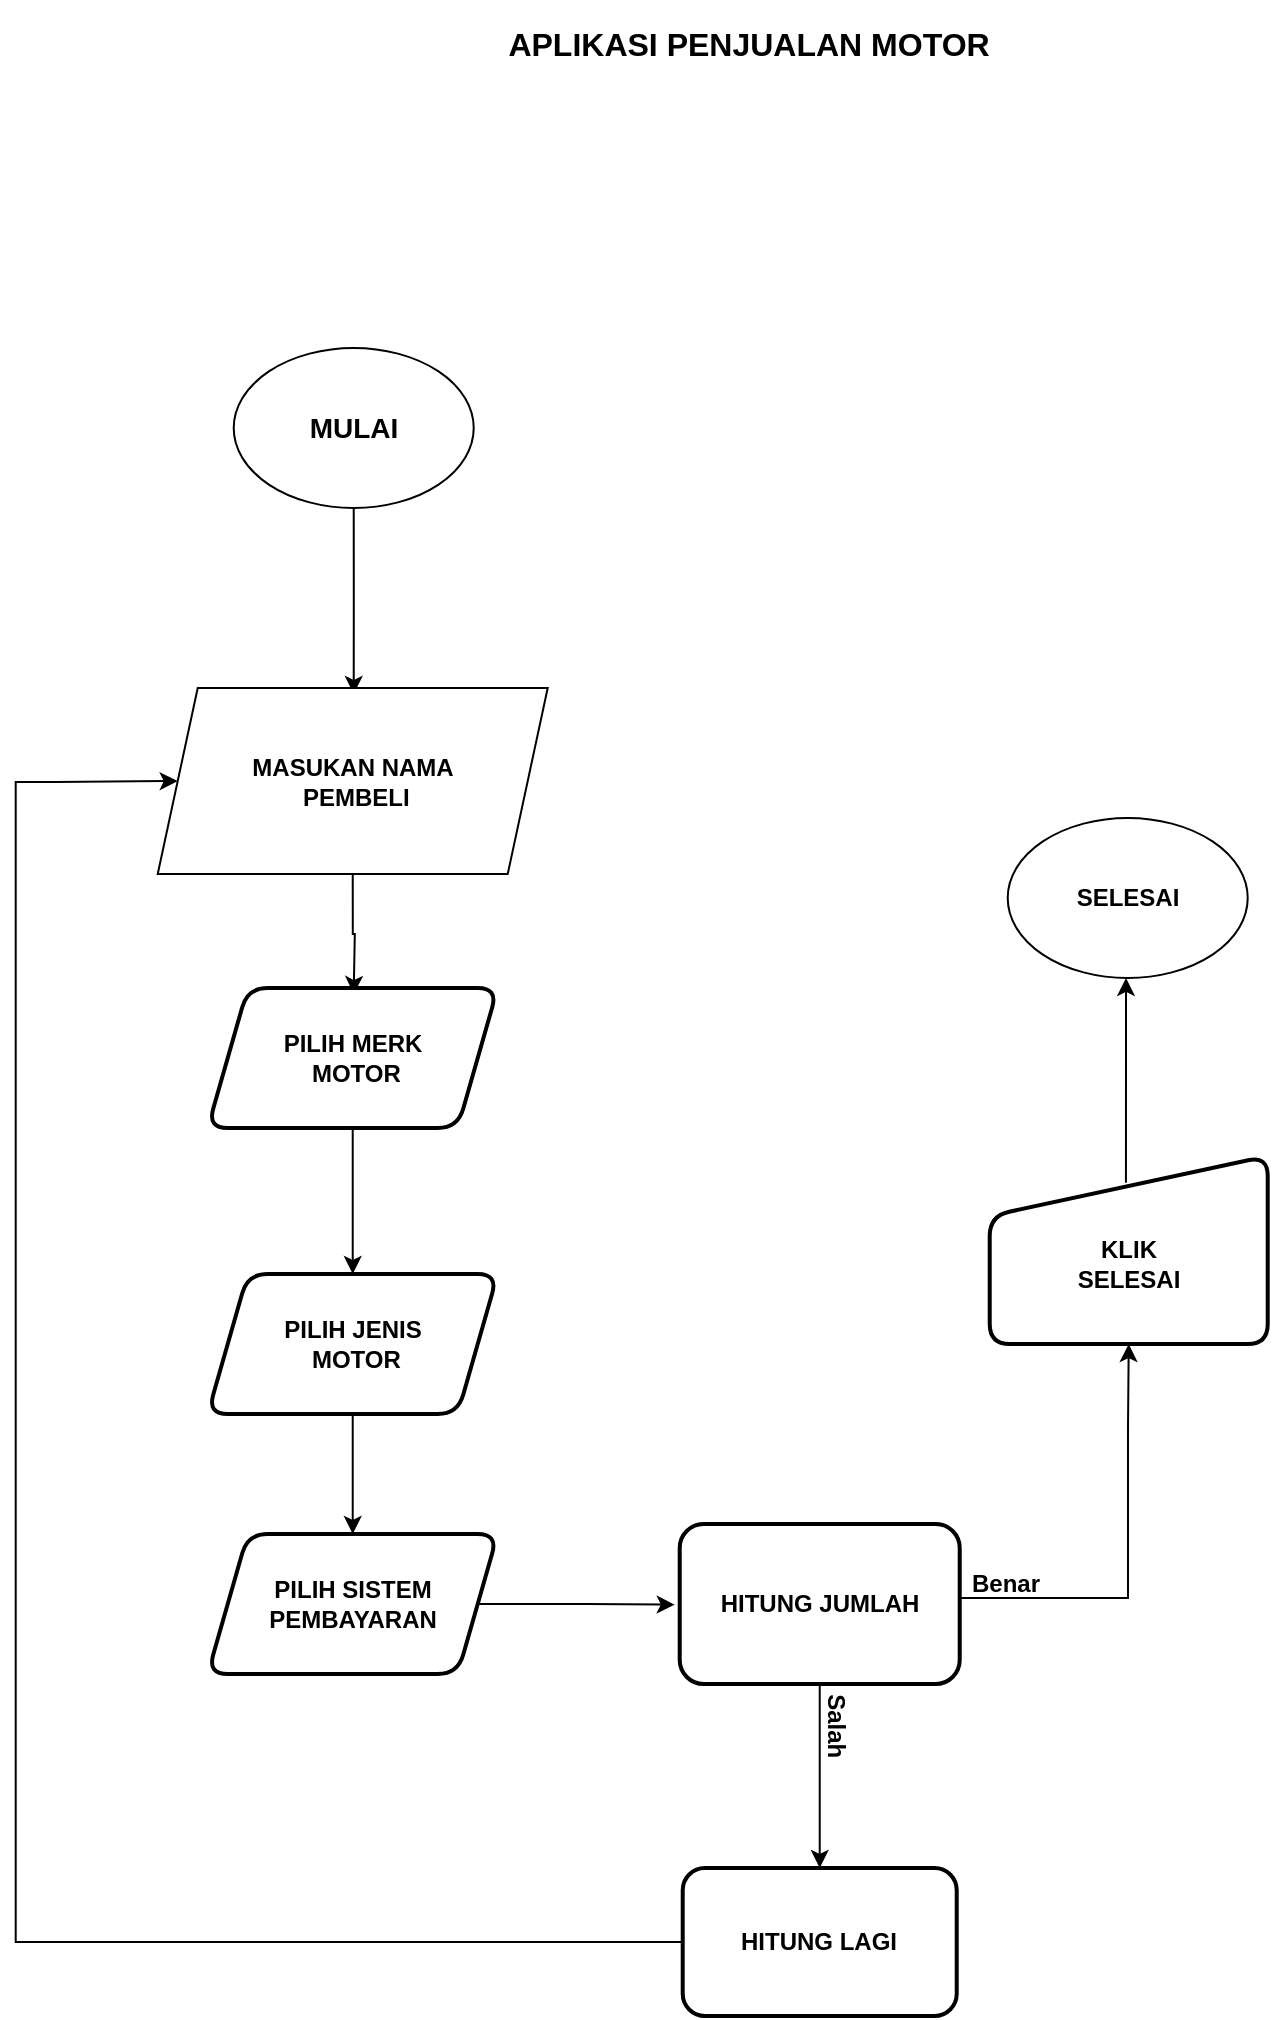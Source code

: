 <mxfile version="21.3.8" type="device">
  <diagram name="Halaman-1" id="N1zLwEHJko81X42-4zVS">
    <mxGraphModel dx="880" dy="405" grid="0" gridSize="10" guides="1" tooltips="1" connect="1" arrows="1" fold="1" page="1" pageScale="1" pageWidth="1169" pageHeight="827" math="0" shadow="0">
      <root>
        <mxCell id="0" />
        <mxCell id="1" parent="0" />
        <mxCell id="cGeWv-AaJDgarq9IzG6w-9" value="&lt;font style=&quot;font-size: 16px;&quot;&gt;APLIKASI PENJUALAN MOTOR&lt;/font&gt;" style="text;strokeColor=none;fillColor=none;html=1;fontSize=24;fontStyle=1;verticalAlign=middle;align=center;rounded=0;shadow=0;" vertex="1" parent="1">
          <mxGeometry x="430" y="7" width="388" height="40" as="geometry" />
        </mxCell>
        <mxCell id="cGeWv-AaJDgarq9IzG6w-13" style="edgeStyle=orthogonalEdgeStyle;rounded=0;orthogonalLoop=1;jettySize=auto;html=1;exitX=0.5;exitY=1;exitDx=0;exitDy=0;" edge="1" parent="1" source="cGeWv-AaJDgarq9IzG6w-11">
          <mxGeometry relative="1" as="geometry">
            <mxPoint x="426.86" y="354" as="targetPoint" />
          </mxGeometry>
        </mxCell>
        <mxCell id="cGeWv-AaJDgarq9IzG6w-11" value="&lt;b&gt;&lt;font style=&quot;font-size: 14px;&quot;&gt;MULAI&lt;/font&gt;&lt;/b&gt;" style="ellipse;whiteSpace=wrap;html=1;" vertex="1" parent="1">
          <mxGeometry x="366.86" y="181" width="120" height="80" as="geometry" />
        </mxCell>
        <mxCell id="cGeWv-AaJDgarq9IzG6w-15" style="edgeStyle=orthogonalEdgeStyle;rounded=0;orthogonalLoop=1;jettySize=auto;html=1;exitX=0.5;exitY=1;exitDx=0;exitDy=0;" edge="1" parent="1" source="cGeWv-AaJDgarq9IzG6w-14">
          <mxGeometry relative="1" as="geometry">
            <mxPoint x="426.86" y="504" as="targetPoint" />
          </mxGeometry>
        </mxCell>
        <mxCell id="cGeWv-AaJDgarq9IzG6w-14" value="&lt;b&gt;MASUKAN NAMA&lt;br&gt;&amp;nbsp;PEMBELI&lt;/b&gt;" style="shape=parallelogram;perimeter=parallelogramPerimeter;whiteSpace=wrap;html=1;fixedSize=1;gradientColor=none;strokeWidth=1;" vertex="1" parent="1">
          <mxGeometry x="328.86" y="351" width="195" height="93" as="geometry" />
        </mxCell>
        <mxCell id="cGeWv-AaJDgarq9IzG6w-20" style="edgeStyle=orthogonalEdgeStyle;rounded=0;orthogonalLoop=1;jettySize=auto;html=1;exitX=0.5;exitY=1;exitDx=0;exitDy=0;entryX=0.5;entryY=0;entryDx=0;entryDy=0;" edge="1" parent="1" source="cGeWv-AaJDgarq9IzG6w-18" target="cGeWv-AaJDgarq9IzG6w-19">
          <mxGeometry relative="1" as="geometry" />
        </mxCell>
        <mxCell id="cGeWv-AaJDgarq9IzG6w-18" value="&lt;b&gt;PILIH MERK&lt;br&gt;&amp;nbsp;MOTOR&lt;/b&gt;" style="shape=parallelogram;perimeter=parallelogramPerimeter;html=1;fixedSize=1;gradientColor=none;rounded=1;shadow=0;labelBorderColor=none;labelBackgroundColor=none;fontColor=default;whiteSpace=wrap;strokeWidth=2;" vertex="1" parent="1">
          <mxGeometry x="353.86" y="501" width="145" height="70" as="geometry" />
        </mxCell>
        <mxCell id="cGeWv-AaJDgarq9IzG6w-22" style="edgeStyle=orthogonalEdgeStyle;rounded=0;orthogonalLoop=1;jettySize=auto;html=1;exitX=0.5;exitY=1;exitDx=0;exitDy=0;entryX=0.5;entryY=0;entryDx=0;entryDy=0;" edge="1" parent="1" source="cGeWv-AaJDgarq9IzG6w-19" target="cGeWv-AaJDgarq9IzG6w-21">
          <mxGeometry relative="1" as="geometry" />
        </mxCell>
        <mxCell id="cGeWv-AaJDgarq9IzG6w-19" value="&lt;b&gt;PILIH JENIS&lt;br&gt;&amp;nbsp;MOTOR&lt;/b&gt;" style="shape=parallelogram;perimeter=parallelogramPerimeter;html=1;fixedSize=1;gradientColor=none;rounded=1;shadow=0;labelBorderColor=none;labelBackgroundColor=none;fontColor=default;whiteSpace=wrap;strokeWidth=2;" vertex="1" parent="1">
          <mxGeometry x="353.86" y="644" width="145" height="70" as="geometry" />
        </mxCell>
        <mxCell id="cGeWv-AaJDgarq9IzG6w-24" style="edgeStyle=orthogonalEdgeStyle;rounded=0;orthogonalLoop=1;jettySize=auto;html=1;entryX=0.01;entryY=0.597;entryDx=0;entryDy=0;entryPerimeter=0;exitX=1;exitY=0.5;exitDx=0;exitDy=0;" edge="1" parent="1" source="cGeWv-AaJDgarq9IzG6w-21">
          <mxGeometry relative="1" as="geometry">
            <mxPoint x="496.86" y="822" as="sourcePoint" />
            <mxPoint x="587.37" y="809.312" as="targetPoint" />
          </mxGeometry>
        </mxCell>
        <mxCell id="cGeWv-AaJDgarq9IzG6w-21" value="&lt;b&gt;PILIH SISTEM&lt;br&gt;PEMBAYARAN&lt;br&gt;&lt;/b&gt;" style="shape=parallelogram;perimeter=parallelogramPerimeter;html=1;fixedSize=1;gradientColor=none;rounded=1;shadow=0;labelBorderColor=none;labelBackgroundColor=none;fontColor=default;whiteSpace=wrap;strokeWidth=2;" vertex="1" parent="1">
          <mxGeometry x="353.86" y="774" width="145" height="70" as="geometry" />
        </mxCell>
        <mxCell id="cGeWv-AaJDgarq9IzG6w-30" style="edgeStyle=orthogonalEdgeStyle;rounded=0;orthogonalLoop=1;jettySize=auto;html=1;exitX=1;exitY=0.462;exitDx=0;exitDy=0;exitPerimeter=0;entryX=0.5;entryY=1;entryDx=0;entryDy=0;" edge="1" parent="1" source="cGeWv-AaJDgarq9IzG6w-31" target="cGeWv-AaJDgarq9IzG6w-29">
          <mxGeometry relative="1" as="geometry">
            <mxPoint x="736.86" y="800" as="sourcePoint" />
            <mxPoint x="813.86" y="840" as="targetPoint" />
            <Array as="points">
              <mxPoint x="814" y="806" />
              <mxPoint x="814" y="721" />
              <mxPoint x="814" y="721" />
            </Array>
          </mxGeometry>
        </mxCell>
        <mxCell id="cGeWv-AaJDgarq9IzG6w-38" style="edgeStyle=orthogonalEdgeStyle;rounded=0;orthogonalLoop=1;jettySize=auto;html=1;exitX=0.49;exitY=0.142;exitDx=0;exitDy=0;exitPerimeter=0;" edge="1" parent="1" source="cGeWv-AaJDgarq9IzG6w-29" target="cGeWv-AaJDgarq9IzG6w-39">
          <mxGeometry relative="1" as="geometry">
            <mxPoint x="813.86" y="469" as="targetPoint" />
            <Array as="points">
              <mxPoint x="812.86" y="527" />
              <mxPoint x="812.86" y="469" />
            </Array>
          </mxGeometry>
        </mxCell>
        <mxCell id="cGeWv-AaJDgarq9IzG6w-29" value="&lt;b&gt;&lt;br&gt;KLIK&lt;br&gt;SELESAI&lt;/b&gt;" style="shape=manualInput;whiteSpace=wrap;html=1;strokeWidth=2;rounded=1;" vertex="1" parent="1">
          <mxGeometry x="744.86" y="585" width="139" height="94" as="geometry" />
        </mxCell>
        <mxCell id="cGeWv-AaJDgarq9IzG6w-33" style="edgeStyle=orthogonalEdgeStyle;rounded=0;orthogonalLoop=1;jettySize=auto;html=1;exitX=0.5;exitY=1;exitDx=0;exitDy=0;entryX=0.5;entryY=0;entryDx=0;entryDy=0;" edge="1" parent="1" source="cGeWv-AaJDgarq9IzG6w-31" target="cGeWv-AaJDgarq9IzG6w-32">
          <mxGeometry relative="1" as="geometry" />
        </mxCell>
        <mxCell id="cGeWv-AaJDgarq9IzG6w-31" value="&lt;b&gt;HITUNG JUMLAH&lt;/b&gt;" style="rounded=1;whiteSpace=wrap;html=1;strokeWidth=2;" vertex="1" parent="1">
          <mxGeometry x="589.86" y="769" width="140" height="80" as="geometry" />
        </mxCell>
        <mxCell id="cGeWv-AaJDgarq9IzG6w-34" style="edgeStyle=orthogonalEdgeStyle;rounded=0;orthogonalLoop=1;jettySize=auto;html=1;exitX=0;exitY=0.5;exitDx=0;exitDy=0;entryX=0;entryY=0.5;entryDx=0;entryDy=0;" edge="1" parent="1" source="cGeWv-AaJDgarq9IzG6w-32" target="cGeWv-AaJDgarq9IzG6w-14">
          <mxGeometry relative="1" as="geometry">
            <mxPoint x="305.86" y="379" as="targetPoint" />
            <Array as="points">
              <mxPoint x="257.86" y="978" />
              <mxPoint x="257.86" y="398" />
              <mxPoint x="277.86" y="398" />
            </Array>
          </mxGeometry>
        </mxCell>
        <mxCell id="cGeWv-AaJDgarq9IzG6w-32" value="&lt;b&gt;HITUNG LAGI&lt;/b&gt;" style="rounded=1;whiteSpace=wrap;html=1;strokeWidth=2;" vertex="1" parent="1">
          <mxGeometry x="591.36" y="941" width="137" height="74" as="geometry" />
        </mxCell>
        <mxCell id="cGeWv-AaJDgarq9IzG6w-36" value="&lt;b&gt;Benar&lt;/b&gt;" style="text;html=1;strokeColor=none;fillColor=none;align=center;verticalAlign=middle;whiteSpace=wrap;rounded=0;" vertex="1" parent="1">
          <mxGeometry x="722.86" y="784" width="60" height="30" as="geometry" />
        </mxCell>
        <mxCell id="cGeWv-AaJDgarq9IzG6w-37" value="&lt;b&gt;Salah&lt;/b&gt;" style="text;html=1;strokeColor=none;fillColor=none;align=center;verticalAlign=middle;whiteSpace=wrap;rounded=0;rotation=90;" vertex="1" parent="1">
          <mxGeometry x="637.86" y="855" width="60" height="30" as="geometry" />
        </mxCell>
        <mxCell id="cGeWv-AaJDgarq9IzG6w-39" value="&lt;b&gt;SELESAI&lt;/b&gt;" style="ellipse;whiteSpace=wrap;html=1;" vertex="1" parent="1">
          <mxGeometry x="753.86" y="416" width="120" height="80" as="geometry" />
        </mxCell>
      </root>
    </mxGraphModel>
  </diagram>
</mxfile>
